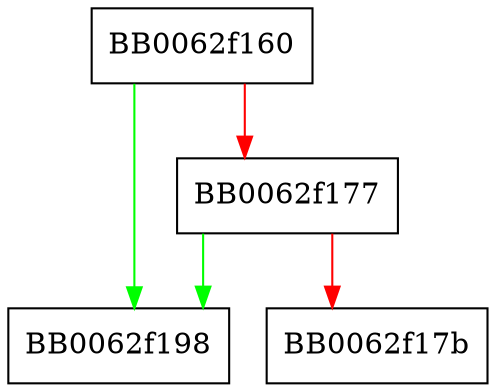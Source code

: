 digraph drbg_seed {
  node [shape="box"];
  graph [splines=ortho];
  BB0062f160 -> BB0062f198 [color="green"];
  BB0062f160 -> BB0062f177 [color="red"];
  BB0062f177 -> BB0062f198 [color="green"];
  BB0062f177 -> BB0062f17b [color="red"];
}